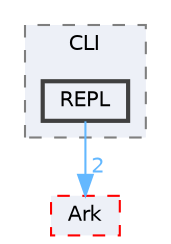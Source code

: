 digraph "/Users/fola/Documents/ArkScript/Ark/include/CLI/REPL"
{
 // INTERACTIVE_SVG=YES
 // LATEX_PDF_SIZE
  bgcolor="transparent";
  edge [fontname=Helvetica,fontsize=10,labelfontname=Helvetica,labelfontsize=10];
  node [fontname=Helvetica,fontsize=10,shape=box,height=0.2,width=0.4];
  compound=true
  subgraph clusterdir_fecb511e6ef370f316cfc3c5cc95d0a0 {
    graph [ bgcolor="#edf0f7", pencolor="grey50", label="CLI", fontname=Helvetica,fontsize=10 style="filled,dashed", URL="dir_fecb511e6ef370f316cfc3c5cc95d0a0.html",tooltip=""]
  dir_42e2c08f18f36ac90d10a9471cbd5aec [label="REPL", fillcolor="#edf0f7", color="grey25", style="filled,bold", URL="dir_42e2c08f18f36ac90d10a9471cbd5aec.html",tooltip=""];
  }
  dir_a8b6c64285bf9ac60f50770eb2fc48b5 [label="Ark", fillcolor="#edf0f7", color="red", style="filled,dashed", URL="dir_a8b6c64285bf9ac60f50770eb2fc48b5.html",tooltip=""];
  dir_42e2c08f18f36ac90d10a9471cbd5aec->dir_a8b6c64285bf9ac60f50770eb2fc48b5 [headlabel="2", labeldistance=1.5 headhref="dir_000018_000000.html" href="dir_000018_000000.html" color="steelblue1" fontcolor="steelblue1"];
}
